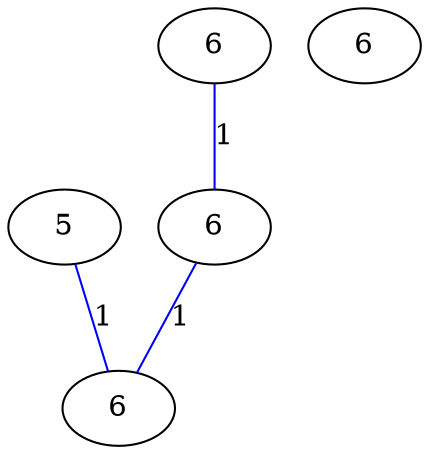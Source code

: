 graph G {
	0 [label="5"];
	1 [label="6"];
	2 [label="6"];
	3 [label="6"];
	4 [label="6"];
	0 -- 3 [label="1", color=blue];
	1 -- 2 [label="1", color=blue];
	2 -- 3 [label="1", color=blue];
}